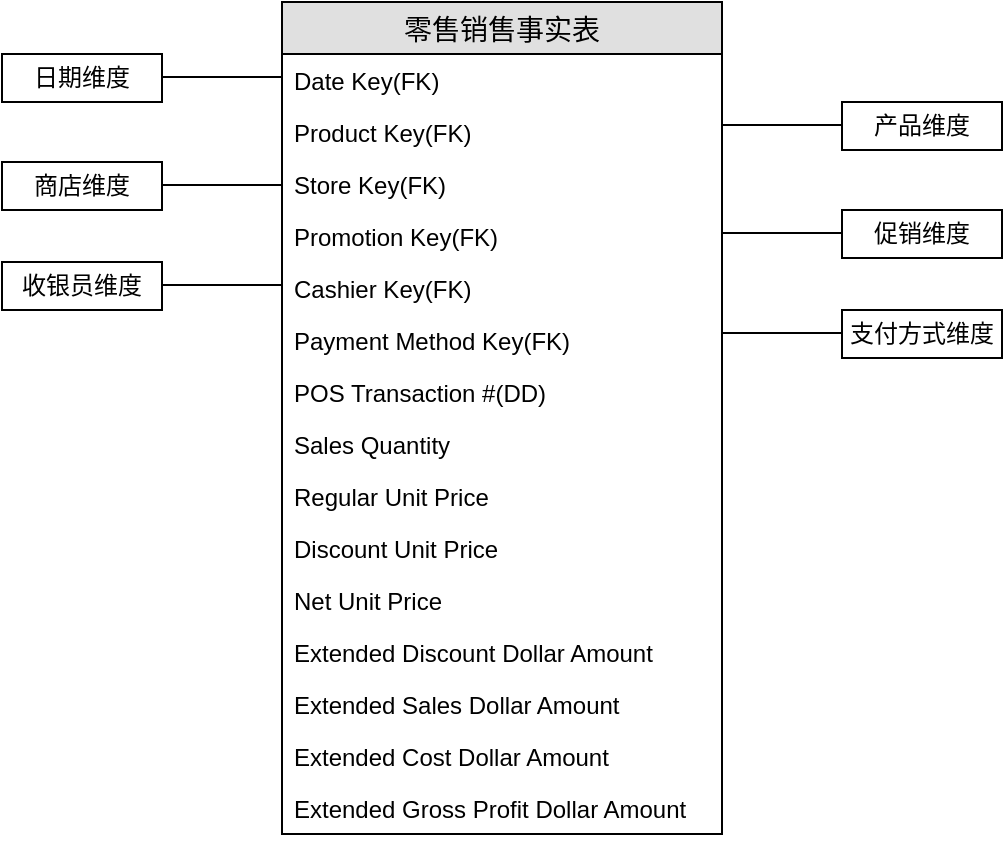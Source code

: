 <mxfile version="12.6.5" type="device"><diagram id="0YfSAVDFdZGlI5ZyN9Yw" name="Page-1"><mxGraphModel dx="1024" dy="592" grid="1" gridSize="10" guides="1" tooltips="1" connect="1" arrows="1" fold="1" page="1" pageScale="1" pageWidth="2339" pageHeight="3300" math="0" shadow="0"><root><mxCell id="0"/><mxCell id="1" parent="0"/><mxCell id="1m5ecaitw7WVotvZaZYy-1" value="零售销售事实表" style="swimlane;fontStyle=0;childLayout=stackLayout;horizontal=1;startSize=26;fillColor=#e0e0e0;horizontalStack=0;resizeParent=1;resizeParentMax=0;resizeLast=0;collapsible=1;marginBottom=0;swimlaneFillColor=#ffffff;align=center;fontSize=14;" vertex="1" parent="1"><mxGeometry x="320" y="140" width="220" height="416" as="geometry"><mxRectangle x="350" y="130" width="130" height="26" as="alternateBounds"/></mxGeometry></mxCell><mxCell id="1m5ecaitw7WVotvZaZYy-4" value="Date Key(FK)" style="text;strokeColor=none;fillColor=none;spacingLeft=4;spacingRight=4;overflow=hidden;rotatable=0;points=[[0,0.5],[1,0.5]];portConstraint=eastwest;fontSize=12;" vertex="1" parent="1m5ecaitw7WVotvZaZYy-1"><mxGeometry y="26" width="220" height="26" as="geometry"/></mxCell><mxCell id="1m5ecaitw7WVotvZaZYy-2" value="Product Key(FK)" style="text;strokeColor=none;fillColor=none;spacingLeft=4;spacingRight=4;overflow=hidden;rotatable=0;points=[[0,0.5],[1,0.5]];portConstraint=eastwest;fontSize=12;" vertex="1" parent="1m5ecaitw7WVotvZaZYy-1"><mxGeometry y="52" width="220" height="26" as="geometry"/></mxCell><mxCell id="1m5ecaitw7WVotvZaZYy-3" value="Store Key(FK)" style="text;strokeColor=none;fillColor=none;spacingLeft=4;spacingRight=4;overflow=hidden;rotatable=0;points=[[0,0.5],[1,0.5]];portConstraint=eastwest;fontSize=12;" vertex="1" parent="1m5ecaitw7WVotvZaZYy-1"><mxGeometry y="78" width="220" height="26" as="geometry"/></mxCell><mxCell id="1m5ecaitw7WVotvZaZYy-6" value="Promotion Key(FK)" style="text;strokeColor=none;fillColor=none;spacingLeft=4;spacingRight=4;overflow=hidden;rotatable=0;points=[[0,0.5],[1,0.5]];portConstraint=eastwest;fontSize=12;" vertex="1" parent="1m5ecaitw7WVotvZaZYy-1"><mxGeometry y="104" width="220" height="26" as="geometry"/></mxCell><mxCell id="1m5ecaitw7WVotvZaZYy-7" value="Cashier Key(FK)" style="text;strokeColor=none;fillColor=none;spacingLeft=4;spacingRight=4;overflow=hidden;rotatable=0;points=[[0,0.5],[1,0.5]];portConstraint=eastwest;fontSize=12;" vertex="1" parent="1m5ecaitw7WVotvZaZYy-1"><mxGeometry y="130" width="220" height="26" as="geometry"/></mxCell><mxCell id="1m5ecaitw7WVotvZaZYy-8" value="Payment Method Key(FK)" style="text;strokeColor=none;fillColor=none;spacingLeft=4;spacingRight=4;overflow=hidden;rotatable=0;points=[[0,0.5],[1,0.5]];portConstraint=eastwest;fontSize=12;" vertex="1" parent="1m5ecaitw7WVotvZaZYy-1"><mxGeometry y="156" width="220" height="26" as="geometry"/></mxCell><mxCell id="1m5ecaitw7WVotvZaZYy-9" value="POS Transaction #(DD)" style="text;strokeColor=none;fillColor=none;spacingLeft=4;spacingRight=4;overflow=hidden;rotatable=0;points=[[0,0.5],[1,0.5]];portConstraint=eastwest;fontSize=12;" vertex="1" parent="1m5ecaitw7WVotvZaZYy-1"><mxGeometry y="182" width="220" height="26" as="geometry"/></mxCell><mxCell id="1m5ecaitw7WVotvZaZYy-10" value="Sales Quantity" style="text;strokeColor=none;fillColor=none;spacingLeft=4;spacingRight=4;overflow=hidden;rotatable=0;points=[[0,0.5],[1,0.5]];portConstraint=eastwest;fontSize=12;" vertex="1" parent="1m5ecaitw7WVotvZaZYy-1"><mxGeometry y="208" width="220" height="26" as="geometry"/></mxCell><mxCell id="1m5ecaitw7WVotvZaZYy-11" value="Regular Unit Price" style="text;strokeColor=none;fillColor=none;spacingLeft=4;spacingRight=4;overflow=hidden;rotatable=0;points=[[0,0.5],[1,0.5]];portConstraint=eastwest;fontSize=12;" vertex="1" parent="1m5ecaitw7WVotvZaZYy-1"><mxGeometry y="234" width="220" height="26" as="geometry"/></mxCell><mxCell id="1m5ecaitw7WVotvZaZYy-12" value="Discount Unit Price" style="text;strokeColor=none;fillColor=none;spacingLeft=4;spacingRight=4;overflow=hidden;rotatable=0;points=[[0,0.5],[1,0.5]];portConstraint=eastwest;fontSize=12;" vertex="1" parent="1m5ecaitw7WVotvZaZYy-1"><mxGeometry y="260" width="220" height="26" as="geometry"/></mxCell><mxCell id="1m5ecaitw7WVotvZaZYy-13" value="Net Unit Price" style="text;strokeColor=none;fillColor=none;spacingLeft=4;spacingRight=4;overflow=hidden;rotatable=0;points=[[0,0.5],[1,0.5]];portConstraint=eastwest;fontSize=12;" vertex="1" parent="1m5ecaitw7WVotvZaZYy-1"><mxGeometry y="286" width="220" height="26" as="geometry"/></mxCell><mxCell id="1m5ecaitw7WVotvZaZYy-14" value="Extended Discount Dollar Amount" style="text;strokeColor=none;fillColor=none;spacingLeft=4;spacingRight=4;overflow=hidden;rotatable=0;points=[[0,0.5],[1,0.5]];portConstraint=eastwest;fontSize=12;" vertex="1" parent="1m5ecaitw7WVotvZaZYy-1"><mxGeometry y="312" width="220" height="26" as="geometry"/></mxCell><mxCell id="1m5ecaitw7WVotvZaZYy-15" value="Extended Sales Dollar Amount" style="text;strokeColor=none;fillColor=none;spacingLeft=4;spacingRight=4;overflow=hidden;rotatable=0;points=[[0,0.5],[1,0.5]];portConstraint=eastwest;fontSize=12;" vertex="1" parent="1m5ecaitw7WVotvZaZYy-1"><mxGeometry y="338" width="220" height="26" as="geometry"/></mxCell><mxCell id="1m5ecaitw7WVotvZaZYy-16" value="Extended Cost Dollar Amount" style="text;strokeColor=none;fillColor=none;spacingLeft=4;spacingRight=4;overflow=hidden;rotatable=0;points=[[0,0.5],[1,0.5]];portConstraint=eastwest;fontSize=12;" vertex="1" parent="1m5ecaitw7WVotvZaZYy-1"><mxGeometry y="364" width="220" height="26" as="geometry"/></mxCell><mxCell id="1m5ecaitw7WVotvZaZYy-17" value="Extended Gross Profit Dollar Amount" style="text;strokeColor=none;fillColor=none;spacingLeft=4;spacingRight=4;overflow=hidden;rotatable=0;points=[[0,0.5],[1,0.5]];portConstraint=eastwest;fontSize=12;" vertex="1" parent="1m5ecaitw7WVotvZaZYy-1"><mxGeometry y="390" width="220" height="26" as="geometry"/></mxCell><mxCell id="1m5ecaitw7WVotvZaZYy-18" value="日期维度" style="rounded=0;whiteSpace=wrap;html=1;" vertex="1" parent="1"><mxGeometry x="180" y="166" width="80" height="24" as="geometry"/></mxCell><mxCell id="1m5ecaitw7WVotvZaZYy-20" value="商店维度" style="rounded=0;whiteSpace=wrap;html=1;" vertex="1" parent="1"><mxGeometry x="180" y="220" width="80" height="24" as="geometry"/></mxCell><mxCell id="1m5ecaitw7WVotvZaZYy-21" value="收银员维度" style="rounded=0;whiteSpace=wrap;html=1;" vertex="1" parent="1"><mxGeometry x="180" y="270" width="80" height="24" as="geometry"/></mxCell><mxCell id="1m5ecaitw7WVotvZaZYy-22" value="产品维度" style="rounded=0;whiteSpace=wrap;html=1;" vertex="1" parent="1"><mxGeometry x="600" y="190" width="80" height="24" as="geometry"/></mxCell><mxCell id="1m5ecaitw7WVotvZaZYy-23" value="促销维度" style="rounded=0;whiteSpace=wrap;html=1;" vertex="1" parent="1"><mxGeometry x="600" y="244" width="80" height="24" as="geometry"/></mxCell><mxCell id="1m5ecaitw7WVotvZaZYy-24" value="支付方式维度" style="rounded=0;whiteSpace=wrap;html=1;" vertex="1" parent="1"><mxGeometry x="600" y="294" width="80" height="24" as="geometry"/></mxCell><mxCell id="1m5ecaitw7WVotvZaZYy-25" value="" style="endArrow=none;html=1;" edge="1" parent="1"><mxGeometry width="50" height="50" relative="1" as="geometry"><mxPoint x="260" y="177.5" as="sourcePoint"/><mxPoint x="320" y="177.5" as="targetPoint"/></mxGeometry></mxCell><mxCell id="1m5ecaitw7WVotvZaZYy-26" value="" style="endArrow=none;html=1;" edge="1" parent="1"><mxGeometry width="50" height="50" relative="1" as="geometry"><mxPoint x="260" y="231.5" as="sourcePoint"/><mxPoint x="320" y="231.5" as="targetPoint"/></mxGeometry></mxCell><mxCell id="1m5ecaitw7WVotvZaZYy-27" value="" style="endArrow=none;html=1;" edge="1" parent="1"><mxGeometry width="50" height="50" relative="1" as="geometry"><mxPoint x="260" y="281.5" as="sourcePoint"/><mxPoint x="320" y="281.5" as="targetPoint"/></mxGeometry></mxCell><mxCell id="1m5ecaitw7WVotvZaZYy-28" value="" style="endArrow=none;html=1;" edge="1" parent="1"><mxGeometry width="50" height="50" relative="1" as="geometry"><mxPoint x="540" y="201.5" as="sourcePoint"/><mxPoint x="600" y="201.5" as="targetPoint"/></mxGeometry></mxCell><mxCell id="1m5ecaitw7WVotvZaZYy-29" value="" style="endArrow=none;html=1;" edge="1" parent="1"><mxGeometry width="50" height="50" relative="1" as="geometry"><mxPoint x="540" y="255.5" as="sourcePoint"/><mxPoint x="600" y="255.5" as="targetPoint"/></mxGeometry></mxCell><mxCell id="1m5ecaitw7WVotvZaZYy-30" value="" style="endArrow=none;html=1;" edge="1" parent="1"><mxGeometry width="50" height="50" relative="1" as="geometry"><mxPoint x="540" y="305.5" as="sourcePoint"/><mxPoint x="600" y="305.5" as="targetPoint"/></mxGeometry></mxCell></root></mxGraphModel></diagram></mxfile>